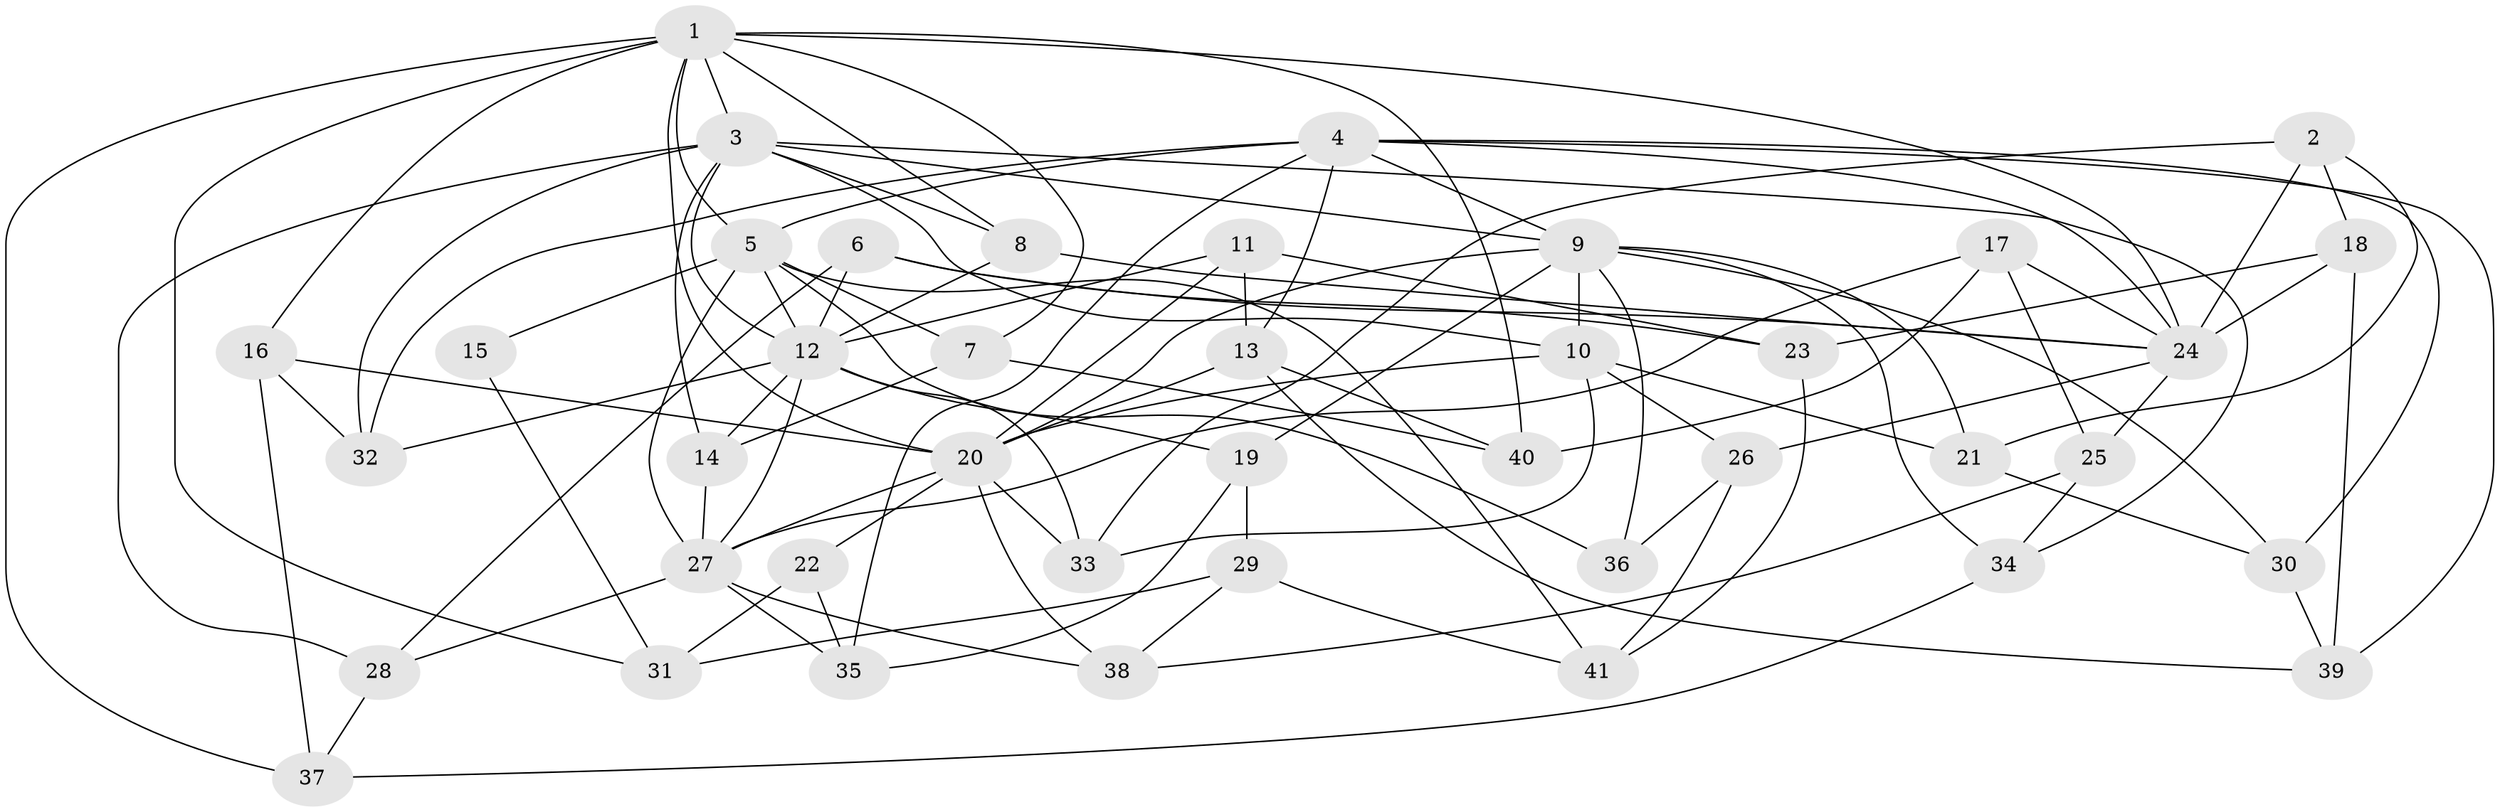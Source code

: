 // original degree distribution, {4: 1.0}
// Generated by graph-tools (version 1.1) at 2025/38/03/09/25 02:38:07]
// undirected, 41 vertices, 104 edges
graph export_dot {
graph [start="1"]
  node [color=gray90,style=filled];
  1;
  2;
  3;
  4;
  5;
  6;
  7;
  8;
  9;
  10;
  11;
  12;
  13;
  14;
  15;
  16;
  17;
  18;
  19;
  20;
  21;
  22;
  23;
  24;
  25;
  26;
  27;
  28;
  29;
  30;
  31;
  32;
  33;
  34;
  35;
  36;
  37;
  38;
  39;
  40;
  41;
  1 -- 3 [weight=1.0];
  1 -- 5 [weight=1.0];
  1 -- 7 [weight=1.0];
  1 -- 8 [weight=1.0];
  1 -- 16 [weight=1.0];
  1 -- 20 [weight=1.0];
  1 -- 24 [weight=1.0];
  1 -- 31 [weight=1.0];
  1 -- 37 [weight=1.0];
  1 -- 40 [weight=1.0];
  2 -- 18 [weight=1.0];
  2 -- 21 [weight=1.0];
  2 -- 24 [weight=1.0];
  2 -- 33 [weight=1.0];
  3 -- 8 [weight=1.0];
  3 -- 9 [weight=1.0];
  3 -- 10 [weight=2.0];
  3 -- 12 [weight=3.0];
  3 -- 14 [weight=1.0];
  3 -- 28 [weight=1.0];
  3 -- 32 [weight=1.0];
  3 -- 34 [weight=1.0];
  4 -- 5 [weight=1.0];
  4 -- 9 [weight=2.0];
  4 -- 13 [weight=3.0];
  4 -- 24 [weight=2.0];
  4 -- 30 [weight=1.0];
  4 -- 32 [weight=1.0];
  4 -- 35 [weight=1.0];
  4 -- 39 [weight=1.0];
  5 -- 7 [weight=1.0];
  5 -- 12 [weight=1.0];
  5 -- 15 [weight=3.0];
  5 -- 27 [weight=3.0];
  5 -- 36 [weight=1.0];
  5 -- 41 [weight=1.0];
  6 -- 12 [weight=1.0];
  6 -- 23 [weight=1.0];
  6 -- 24 [weight=1.0];
  6 -- 28 [weight=1.0];
  7 -- 14 [weight=1.0];
  7 -- 40 [weight=1.0];
  8 -- 12 [weight=1.0];
  8 -- 24 [weight=1.0];
  9 -- 10 [weight=2.0];
  9 -- 19 [weight=1.0];
  9 -- 20 [weight=1.0];
  9 -- 21 [weight=1.0];
  9 -- 30 [weight=1.0];
  9 -- 34 [weight=1.0];
  9 -- 36 [weight=2.0];
  10 -- 20 [weight=1.0];
  10 -- 21 [weight=1.0];
  10 -- 26 [weight=1.0];
  10 -- 33 [weight=1.0];
  11 -- 12 [weight=1.0];
  11 -- 13 [weight=1.0];
  11 -- 20 [weight=1.0];
  11 -- 23 [weight=1.0];
  12 -- 14 [weight=1.0];
  12 -- 19 [weight=1.0];
  12 -- 27 [weight=1.0];
  12 -- 32 [weight=1.0];
  12 -- 33 [weight=1.0];
  13 -- 20 [weight=2.0];
  13 -- 39 [weight=1.0];
  13 -- 40 [weight=1.0];
  14 -- 27 [weight=1.0];
  15 -- 31 [weight=1.0];
  16 -- 20 [weight=1.0];
  16 -- 32 [weight=1.0];
  16 -- 37 [weight=1.0];
  17 -- 24 [weight=1.0];
  17 -- 25 [weight=1.0];
  17 -- 27 [weight=1.0];
  17 -- 40 [weight=1.0];
  18 -- 23 [weight=1.0];
  18 -- 24 [weight=1.0];
  18 -- 39 [weight=1.0];
  19 -- 29 [weight=1.0];
  19 -- 35 [weight=1.0];
  20 -- 22 [weight=2.0];
  20 -- 27 [weight=1.0];
  20 -- 33 [weight=1.0];
  20 -- 38 [weight=1.0];
  21 -- 30 [weight=1.0];
  22 -- 31 [weight=1.0];
  22 -- 35 [weight=1.0];
  23 -- 41 [weight=1.0];
  24 -- 25 [weight=1.0];
  24 -- 26 [weight=1.0];
  25 -- 34 [weight=1.0];
  25 -- 38 [weight=1.0];
  26 -- 36 [weight=1.0];
  26 -- 41 [weight=1.0];
  27 -- 28 [weight=1.0];
  27 -- 35 [weight=1.0];
  27 -- 38 [weight=1.0];
  28 -- 37 [weight=1.0];
  29 -- 31 [weight=1.0];
  29 -- 38 [weight=1.0];
  29 -- 41 [weight=1.0];
  30 -- 39 [weight=1.0];
  34 -- 37 [weight=1.0];
}
